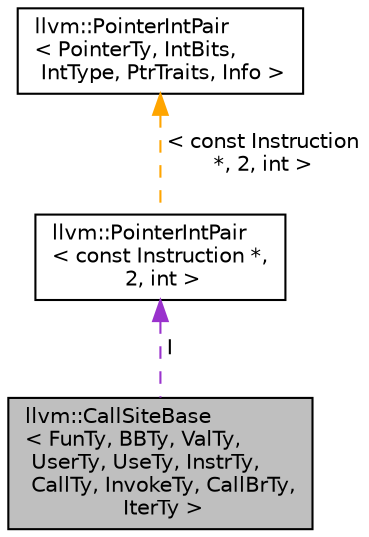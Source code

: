 digraph "llvm::CallSiteBase&lt; FunTy, BBTy, ValTy, UserTy, UseTy, InstrTy, CallTy, InvokeTy, CallBrTy, IterTy &gt;"
{
 // LATEX_PDF_SIZE
  bgcolor="transparent";
  edge [fontname="Helvetica",fontsize="10",labelfontname="Helvetica",labelfontsize="10"];
  node [fontname="Helvetica",fontsize="10",shape="box"];
  Node1 [label="llvm::CallSiteBase\l\< FunTy, BBTy, ValTy,\l UserTy, UseTy, InstrTy,\l CallTy, InvokeTy, CallBrTy,\l IterTy \>",height=0.2,width=0.4,color="black", fillcolor="grey75", style="filled", fontcolor="black",tooltip=" "];
  Node2 -> Node1 [dir="back",color="darkorchid3",fontsize="10",style="dashed",label=" I" ,fontname="Helvetica"];
  Node2 [label="llvm::PointerIntPair\l\< const Instruction *,\l 2, int \>",height=0.2,width=0.4,color="black",URL="$classllvm_1_1PointerIntPair.html",tooltip=" "];
  Node3 -> Node2 [dir="back",color="orange",fontsize="10",style="dashed",label=" \< const Instruction\l *, 2, int \>" ,fontname="Helvetica"];
  Node3 [label="llvm::PointerIntPair\l\< PointerTy, IntBits,\l IntType, PtrTraits, Info \>",height=0.2,width=0.4,color="black",URL="$classllvm_1_1PointerIntPair.html",tooltip="PointerIntPair - This class implements a pair of a pointer and small integer."];
}
